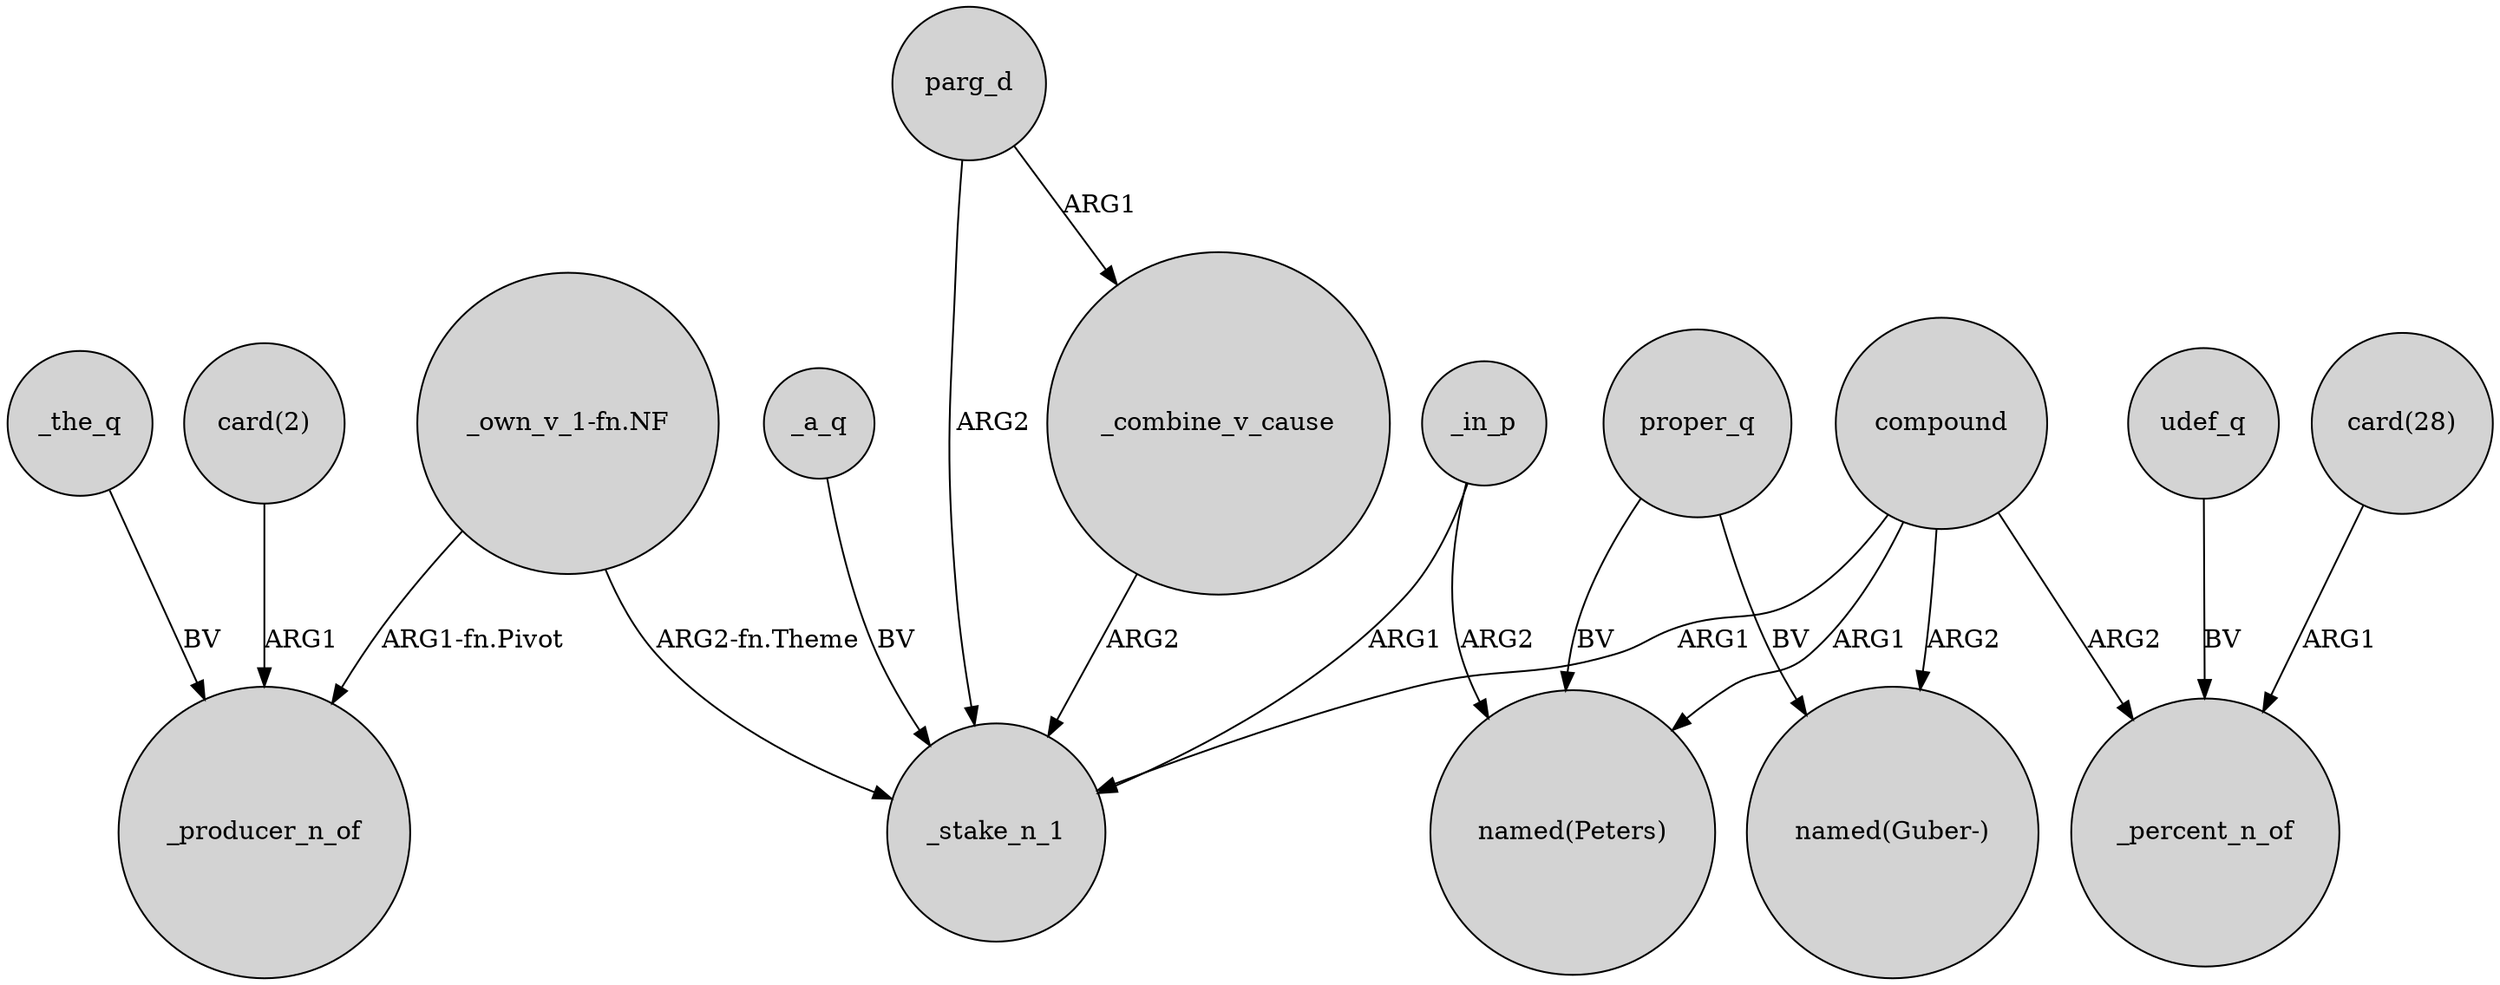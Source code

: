 digraph {
	node [shape=circle style=filled]
	_the_q -> _producer_n_of [label=BV]
	_a_q -> _stake_n_1 [label=BV]
	"_own_v_1-fn.NF" -> _producer_n_of [label="ARG1-fn.Pivot"]
	"_own_v_1-fn.NF" -> _stake_n_1 [label="ARG2-fn.Theme"]
	parg_d -> _stake_n_1 [label=ARG2]
	"card(28)" -> _percent_n_of [label=ARG1]
	compound -> _stake_n_1 [label=ARG1]
	compound -> "named(Peters)" [label=ARG1]
	_in_p -> "named(Peters)" [label=ARG2]
	udef_q -> _percent_n_of [label=BV]
	compound -> "named(Guber-)" [label=ARG2]
	proper_q -> "named(Guber-)" [label=BV]
	compound -> _percent_n_of [label=ARG2]
	_combine_v_cause -> _stake_n_1 [label=ARG2]
	proper_q -> "named(Peters)" [label=BV]
	parg_d -> _combine_v_cause [label=ARG1]
	"card(2)" -> _producer_n_of [label=ARG1]
	_in_p -> _stake_n_1 [label=ARG1]
}
